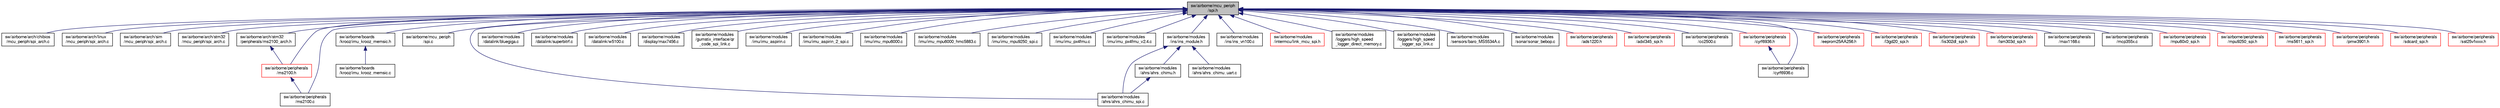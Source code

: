 digraph "sw/airborne/mcu_periph/spi.h"
{
  edge [fontname="FreeSans",fontsize="10",labelfontname="FreeSans",labelfontsize="10"];
  node [fontname="FreeSans",fontsize="10",shape=record];
  Node1 [label="sw/airborne/mcu_periph\l/spi.h",height=0.2,width=0.4,color="black", fillcolor="grey75", style="filled", fontcolor="black"];
  Node1 -> Node2 [dir="back",color="midnightblue",fontsize="10",style="solid",fontname="FreeSans"];
  Node2 [label="sw/airborne/arch/chibios\l/mcu_periph/spi_arch.c",height=0.2,width=0.4,color="black", fillcolor="white", style="filled",URL="$chibios_2mcu__periph_2spi__arch_8c.html",tooltip="Implementation of SPI interface for ChibiOS arch. "];
  Node1 -> Node3 [dir="back",color="midnightblue",fontsize="10",style="solid",fontname="FreeSans"];
  Node3 [label="sw/airborne/arch/linux\l/mcu_periph/spi_arch.c",height=0.2,width=0.4,color="black", fillcolor="white", style="filled",URL="$linux_2mcu__periph_2spi__arch_8c.html",tooltip="Handling of SPI hardware for Linux. "];
  Node1 -> Node4 [dir="back",color="midnightblue",fontsize="10",style="solid",fontname="FreeSans"];
  Node4 [label="sw/airborne/arch/sim\l/mcu_periph/spi_arch.c",height=0.2,width=0.4,color="black", fillcolor="white", style="filled",URL="$sim_2mcu__periph_2spi__arch_8c.html",tooltip="Dummy functions for handling of SPI hardware in sim. "];
  Node1 -> Node5 [dir="back",color="midnightblue",fontsize="10",style="solid",fontname="FreeSans"];
  Node5 [label="sw/airborne/arch/stm32\l/mcu_periph/spi_arch.c",height=0.2,width=0.4,color="black", fillcolor="white", style="filled",URL="$stm32_2mcu__periph_2spi__arch_8c.html",tooltip="Handling of SPI hardware for STM32. "];
  Node1 -> Node6 [dir="back",color="midnightblue",fontsize="10",style="solid",fontname="FreeSans"];
  Node6 [label="sw/airborne/arch/stm32\l/peripherals/ms2100_arch.h",height=0.2,width=0.4,color="black", fillcolor="white", style="filled",URL="$ms2100__arch_8h.html",tooltip="STM32 specific functions for the ms2100 magnetic sensor from PNI. "];
  Node6 -> Node7 [dir="back",color="midnightblue",fontsize="10",style="solid",fontname="FreeSans"];
  Node7 [label="sw/airborne/peripherals\l/ms2100.h",height=0.2,width=0.4,color="red", fillcolor="white", style="filled",URL="$ms2100_8h.html",tooltip="Driver for the ms2100 magnetic sensor from PNI. "];
  Node7 -> Node8 [dir="back",color="midnightblue",fontsize="10",style="solid",fontname="FreeSans"];
  Node8 [label="sw/airborne/peripherals\l/ms2100.c",height=0.2,width=0.4,color="black", fillcolor="white", style="filled",URL="$ms2100_8c.html",tooltip="Driver for the ms2100 magnetic sensor from PNI. "];
  Node1 -> Node9 [dir="back",color="midnightblue",fontsize="10",style="solid",fontname="FreeSans"];
  Node9 [label="sw/airborne/boards\l/krooz/imu_krooz_memsic.h",height=0.2,width=0.4,color="black", fillcolor="white", style="filled",URL="$imu__krooz__memsic_8h.html",tooltip="Driver for the IMU on the KroozSD Big Rotorcraft Edition board. "];
  Node9 -> Node10 [dir="back",color="midnightblue",fontsize="10",style="solid",fontname="FreeSans"];
  Node10 [label="sw/airborne/boards\l/krooz/imu_krooz_memsic.c",height=0.2,width=0.4,color="black", fillcolor="white", style="filled",URL="$imu__krooz__memsic_8c.html",tooltip="Driver for the IMU on the KroozSD Big Rotorcraft Edition board. "];
  Node1 -> Node11 [dir="back",color="midnightblue",fontsize="10",style="solid",fontname="FreeSans"];
  Node11 [label="sw/airborne/mcu_periph\l/spi.c",height=0.2,width=0.4,color="black", fillcolor="white", style="filled",URL="$spi_8c.html",tooltip="Architecture independent SPI (Serial Peripheral Interface) API. "];
  Node1 -> Node12 [dir="back",color="midnightblue",fontsize="10",style="solid",fontname="FreeSans"];
  Node12 [label="sw/airborne/modules\l/ahrs/ahrs_chimu_spi.c",height=0.2,width=0.4,color="black", fillcolor="white", style="filled",URL="$ahrs__chimu__spi_8c.html"];
  Node1 -> Node13 [dir="back",color="midnightblue",fontsize="10",style="solid",fontname="FreeSans"];
  Node13 [label="sw/airborne/modules\l/datalink/bluegiga.c",height=0.2,width=0.4,color="black", fillcolor="white", style="filled",URL="$bluegiga_8c.html",tooltip="Datalink implementation for the BlueGiga Bluetooth radio chip trough SPI. "];
  Node1 -> Node14 [dir="back",color="midnightblue",fontsize="10",style="solid",fontname="FreeSans"];
  Node14 [label="sw/airborne/modules\l/datalink/superbitrf.c",height=0.2,width=0.4,color="black", fillcolor="white", style="filled",URL="$modules_2datalink_2superbitrf_8c.html"];
  Node1 -> Node15 [dir="back",color="midnightblue",fontsize="10",style="solid",fontname="FreeSans"];
  Node15 [label="sw/airborne/modules\l/datalink/w5100.c",height=0.2,width=0.4,color="black", fillcolor="white", style="filled",URL="$w5100_8c.html",tooltip="W5100 ethernet chip I/O. "];
  Node1 -> Node16 [dir="back",color="midnightblue",fontsize="10",style="solid",fontname="FreeSans"];
  Node16 [label="sw/airborne/modules\l/display/max7456.c",height=0.2,width=0.4,color="black", fillcolor="white", style="filled",URL="$max7456_8c.html",tooltip="Maxim MAX7456 single-channel monochrome on-screen display driver. "];
  Node1 -> Node17 [dir="back",color="midnightblue",fontsize="10",style="solid",fontname="FreeSans"];
  Node17 [label="sw/airborne/modules\l/gumstix_interface/qr\l_code_spi_link.c",height=0.2,width=0.4,color="black", fillcolor="white", style="filled",URL="$qr__code__spi__link_8c.html"];
  Node1 -> Node18 [dir="back",color="midnightblue",fontsize="10",style="solid",fontname="FreeSans"];
  Node18 [label="sw/airborne/modules\l/imu/imu_aspirin.c",height=0.2,width=0.4,color="black", fillcolor="white", style="filled",URL="$imu__aspirin_8c.html",tooltip="Driver for the Aspirin v1.x IMU using SPI for the accelerometer. "];
  Node1 -> Node19 [dir="back",color="midnightblue",fontsize="10",style="solid",fontname="FreeSans"];
  Node19 [label="sw/airborne/modules\l/imu/imu_aspirin_2_spi.c",height=0.2,width=0.4,color="black", fillcolor="white", style="filled",URL="$imu__aspirin__2__spi_8c.html",tooltip="Driver for the Aspirin v2.x IMU using SPI for the MPU6000. "];
  Node1 -> Node20 [dir="back",color="midnightblue",fontsize="10",style="solid",fontname="FreeSans"];
  Node20 [label="sw/airborne/modules\l/imu/imu_mpu6000.c",height=0.2,width=0.4,color="black", fillcolor="white", style="filled",URL="$imu__mpu6000_8c.html",tooltip="Driver for IMU with only MPU6000 via SPI. "];
  Node1 -> Node21 [dir="back",color="midnightblue",fontsize="10",style="solid",fontname="FreeSans"];
  Node21 [label="sw/airborne/modules\l/imu/imu_mpu6000_hmc5883.c",height=0.2,width=0.4,color="black", fillcolor="white", style="filled",URL="$imu__mpu6000__hmc5883_8c.html",tooltip="Driver for IMU with MPU6000 via SPI and HMC5883 via I2c. "];
  Node1 -> Node22 [dir="back",color="midnightblue",fontsize="10",style="solid",fontname="FreeSans"];
  Node22 [label="sw/airborne/modules\l/imu/imu_mpu9250_spi.c",height=0.2,width=0.4,color="black", fillcolor="white", style="filled",URL="$imu__mpu9250__spi_8c.html",tooltip="IMU driver for the MPU9250 using SPI. "];
  Node1 -> Node23 [dir="back",color="midnightblue",fontsize="10",style="solid",fontname="FreeSans"];
  Node23 [label="sw/airborne/modules\l/imu/imu_px4fmu.c",height=0.2,width=0.4,color="black", fillcolor="white", style="filled",URL="$imu__px4fmu_8c.html",tooltip="Driver for the PX4FMU SPI1 for the MPU6000 and I2C2 for the HMC5883. "];
  Node1 -> Node24 [dir="back",color="midnightblue",fontsize="10",style="solid",fontname="FreeSans"];
  Node24 [label="sw/airborne/modules\l/imu/imu_px4fmu_v2.4.c",height=0.2,width=0.4,color="black", fillcolor="white", style="filled",URL="$imu__px4fmu__v2_84_8c.html"];
  Node1 -> Node25 [dir="back",color="midnightblue",fontsize="10",style="solid",fontname="FreeSans"];
  Node25 [label="sw/airborne/modules\l/ins/ins_module.h",height=0.2,width=0.4,color="black", fillcolor="white", style="filled",URL="$ins__module_8h.html",tooltip="Device independent INS code. "];
  Node25 -> Node26 [dir="back",color="midnightblue",fontsize="10",style="solid",fontname="FreeSans"];
  Node26 [label="sw/airborne/modules\l/ahrs/ahrs_chimu.h",height=0.2,width=0.4,color="black", fillcolor="white", style="filled",URL="$ahrs__chimu_8h.html"];
  Node26 -> Node12 [dir="back",color="midnightblue",fontsize="10",style="solid",fontname="FreeSans"];
  Node25 -> Node12 [dir="back",color="midnightblue",fontsize="10",style="solid",fontname="FreeSans"];
  Node25 -> Node27 [dir="back",color="midnightblue",fontsize="10",style="solid",fontname="FreeSans"];
  Node27 [label="sw/airborne/modules\l/ahrs/ahrs_chimu_uart.c",height=0.2,width=0.4,color="black", fillcolor="white", style="filled",URL="$ahrs__chimu__uart_8c.html"];
  Node1 -> Node28 [dir="back",color="midnightblue",fontsize="10",style="solid",fontname="FreeSans"];
  Node28 [label="sw/airborne/modules\l/ins/ins_vn100.c",height=0.2,width=0.4,color="black", fillcolor="white", style="filled",URL="$ins__vn100_8c.html"];
  Node1 -> Node29 [dir="back",color="midnightblue",fontsize="10",style="solid",fontname="FreeSans"];
  Node29 [label="sw/airborne/modules\l/intermcu/link_mcu_spi.h",height=0.2,width=0.4,color="red", fillcolor="white", style="filled",URL="$link__mcu__spi_8h.html",tooltip="Transport for the communication between FBW and AP via SPI. "];
  Node1 -> Node30 [dir="back",color="midnightblue",fontsize="10",style="solid",fontname="FreeSans"];
  Node30 [label="sw/airborne/modules\l/loggers/high_speed\l_logger_direct_memory.c",height=0.2,width=0.4,color="black", fillcolor="white", style="filled",URL="$high__speed__logger__direct__memory_8c.html"];
  Node1 -> Node31 [dir="back",color="midnightblue",fontsize="10",style="solid",fontname="FreeSans"];
  Node31 [label="sw/airborne/modules\l/loggers/high_speed\l_logger_spi_link.c",height=0.2,width=0.4,color="black", fillcolor="white", style="filled",URL="$high__speed__logger__spi__link_8c.html"];
  Node1 -> Node32 [dir="back",color="midnightblue",fontsize="10",style="solid",fontname="FreeSans"];
  Node32 [label="sw/airborne/modules\l/sensors/baro_MS5534A.c",height=0.2,width=0.4,color="black", fillcolor="white", style="filled",URL="$baro__MS5534A_8c.html",tooltip="Handling of the MS5534a pressure sensor. "];
  Node1 -> Node33 [dir="back",color="midnightblue",fontsize="10",style="solid",fontname="FreeSans"];
  Node33 [label="sw/airborne/modules\l/sonar/sonar_bebop.c",height=0.2,width=0.4,color="black", fillcolor="white", style="filled",URL="$sonar__bebop_8c.html",tooltip="Parrot Bebop Sonar driver. "];
  Node1 -> Node34 [dir="back",color="midnightblue",fontsize="10",style="solid",fontname="FreeSans"];
  Node34 [label="sw/airborne/peripherals\l/ads1220.h",height=0.2,width=0.4,color="red", fillcolor="white", style="filled",URL="$ads1220_8h.html",tooltip="Driver for the ADS1220 24-bits ADC from TI SPI communication. "];
  Node1 -> Node35 [dir="back",color="midnightblue",fontsize="10",style="solid",fontname="FreeSans"];
  Node35 [label="sw/airborne/peripherals\l/adxl345_spi.h",height=0.2,width=0.4,color="red", fillcolor="white", style="filled",URL="$adxl345__spi_8h.html",tooltip="Driver for the accelerometer ADXL345 from Analog Devices using SPI. "];
  Node1 -> Node36 [dir="back",color="midnightblue",fontsize="10",style="solid",fontname="FreeSans"];
  Node36 [label="sw/airborne/peripherals\l/cc2500.c",height=0.2,width=0.4,color="black", fillcolor="white", style="filled",URL="$cc2500_8c.html"];
  Node1 -> Node37 [dir="back",color="midnightblue",fontsize="10",style="solid",fontname="FreeSans"];
  Node37 [label="sw/airborne/peripherals\l/cyrf6936.h",height=0.2,width=0.4,color="red", fillcolor="white", style="filled",URL="$cyrf6936_8h.html",tooltip="Driver for the cyrf6936 2.4GHz radio chip. "];
  Node37 -> Node38 [dir="back",color="midnightblue",fontsize="10",style="solid",fontname="FreeSans"];
  Node38 [label="sw/airborne/peripherals\l/cyrf6936.c",height=0.2,width=0.4,color="black", fillcolor="white", style="filled",URL="$cyrf6936_8c.html",tooltip="Driver for the cyrf6936 2.4GHz radio chip. "];
  Node1 -> Node38 [dir="back",color="midnightblue",fontsize="10",style="solid",fontname="FreeSans"];
  Node1 -> Node39 [dir="back",color="midnightblue",fontsize="10",style="solid",fontname="FreeSans"];
  Node39 [label="sw/airborne/peripherals\l/eeprom25AA256.h",height=0.2,width=0.4,color="red", fillcolor="white", style="filled",URL="$eeprom25AA256_8h.html",tooltip="Driver for the eeprom 225AA256 (and 25LC256) 256K SPI bus serial EEPROM from Microchip. "];
  Node1 -> Node40 [dir="back",color="midnightblue",fontsize="10",style="solid",fontname="FreeSans"];
  Node40 [label="sw/airborne/peripherals\l/l3gd20_spi.h",height=0.2,width=0.4,color="red", fillcolor="white", style="filled",URL="$l3gd20__spi_8h.html",tooltip="Driver for L3GD20 3-axis gyroscope from ST using SPI. "];
  Node1 -> Node41 [dir="back",color="midnightblue",fontsize="10",style="solid",fontname="FreeSans"];
  Node41 [label="sw/airborne/peripherals\l/lis302dl_spi.h",height=0.2,width=0.4,color="red", fillcolor="white", style="filled",URL="$lis302dl__spi_8h.html",tooltip="Driver for LIS302DL 3-axis accelerometer from ST using SPI. "];
  Node1 -> Node42 [dir="back",color="midnightblue",fontsize="10",style="solid",fontname="FreeSans"];
  Node42 [label="sw/airborne/peripherals\l/lsm303d_spi.h",height=0.2,width=0.4,color="red", fillcolor="white", style="filled",URL="$lsm303d__spi_8h.html",tooltip="Driver for ST LSM303D 3D accelerometer and magnetometer. "];
  Node1 -> Node43 [dir="back",color="midnightblue",fontsize="10",style="solid",fontname="FreeSans"];
  Node43 [label="sw/airborne/peripherals\l/max1168.c",height=0.2,width=0.4,color="black", fillcolor="white", style="filled",URL="$max1168_8c.html"];
  Node1 -> Node44 [dir="back",color="midnightblue",fontsize="10",style="solid",fontname="FreeSans"];
  Node44 [label="sw/airborne/peripherals\l/mcp355x.c",height=0.2,width=0.4,color="black", fillcolor="white", style="filled",URL="$mcp355x_8c.html",tooltip="Driver for MCP3550/1/3. "];
  Node1 -> Node45 [dir="back",color="midnightblue",fontsize="10",style="solid",fontname="FreeSans"];
  Node45 [label="sw/airborne/peripherals\l/mpu60x0_spi.h",height=0.2,width=0.4,color="red", fillcolor="white", style="filled",URL="$mpu60x0__spi_8h.html",tooltip="Driver for the MPU-60X0 using SPI. "];
  Node1 -> Node46 [dir="back",color="midnightblue",fontsize="10",style="solid",fontname="FreeSans"];
  Node46 [label="sw/airborne/peripherals\l/mpu9250_spi.h",height=0.2,width=0.4,color="red", fillcolor="white", style="filled",URL="$mpu9250__spi_8h.html",tooltip="Driver for the MPU-9250 using SPI. "];
  Node1 -> Node8 [dir="back",color="midnightblue",fontsize="10",style="solid",fontname="FreeSans"];
  Node1 -> Node7 [dir="back",color="midnightblue",fontsize="10",style="solid",fontname="FreeSans"];
  Node1 -> Node47 [dir="back",color="midnightblue",fontsize="10",style="solid",fontname="FreeSans"];
  Node47 [label="sw/airborne/peripherals\l/ms5611_spi.h",height=0.2,width=0.4,color="red", fillcolor="white", style="filled",URL="$ms5611__spi_8h.html",tooltip="Measurement Specialties (Intersema) MS5611-01BA and MS5607-02BA03 pressure/temperature sensor interfa..."];
  Node1 -> Node48 [dir="back",color="midnightblue",fontsize="10",style="solid",fontname="FreeSans"];
  Node48 [label="sw/airborne/peripherals\l/pmw3901.h",height=0.2,width=0.4,color="red", fillcolor="white", style="filled",URL="$pmw3901_8h.html"];
  Node1 -> Node49 [dir="back",color="midnightblue",fontsize="10",style="solid",fontname="FreeSans"];
  Node49 [label="sw/airborne/peripherals\l/sdcard_spi.h",height=0.2,width=0.4,color="red", fillcolor="white", style="filled",URL="$sdcard__spi_8h.html",tooltip="Interface for reading and writing blocks of data to and from an SD card directly over SPI..."];
  Node1 -> Node50 [dir="back",color="midnightblue",fontsize="10",style="solid",fontname="FreeSans"];
  Node50 [label="sw/airborne/peripherals\l/sst25vfxxxx.h",height=0.2,width=0.4,color="red", fillcolor="white", style="filled",URL="$sst25vfxxxx_8h.html",tooltip="Driver for the SST25Vxxxx flash chips. "];
}
